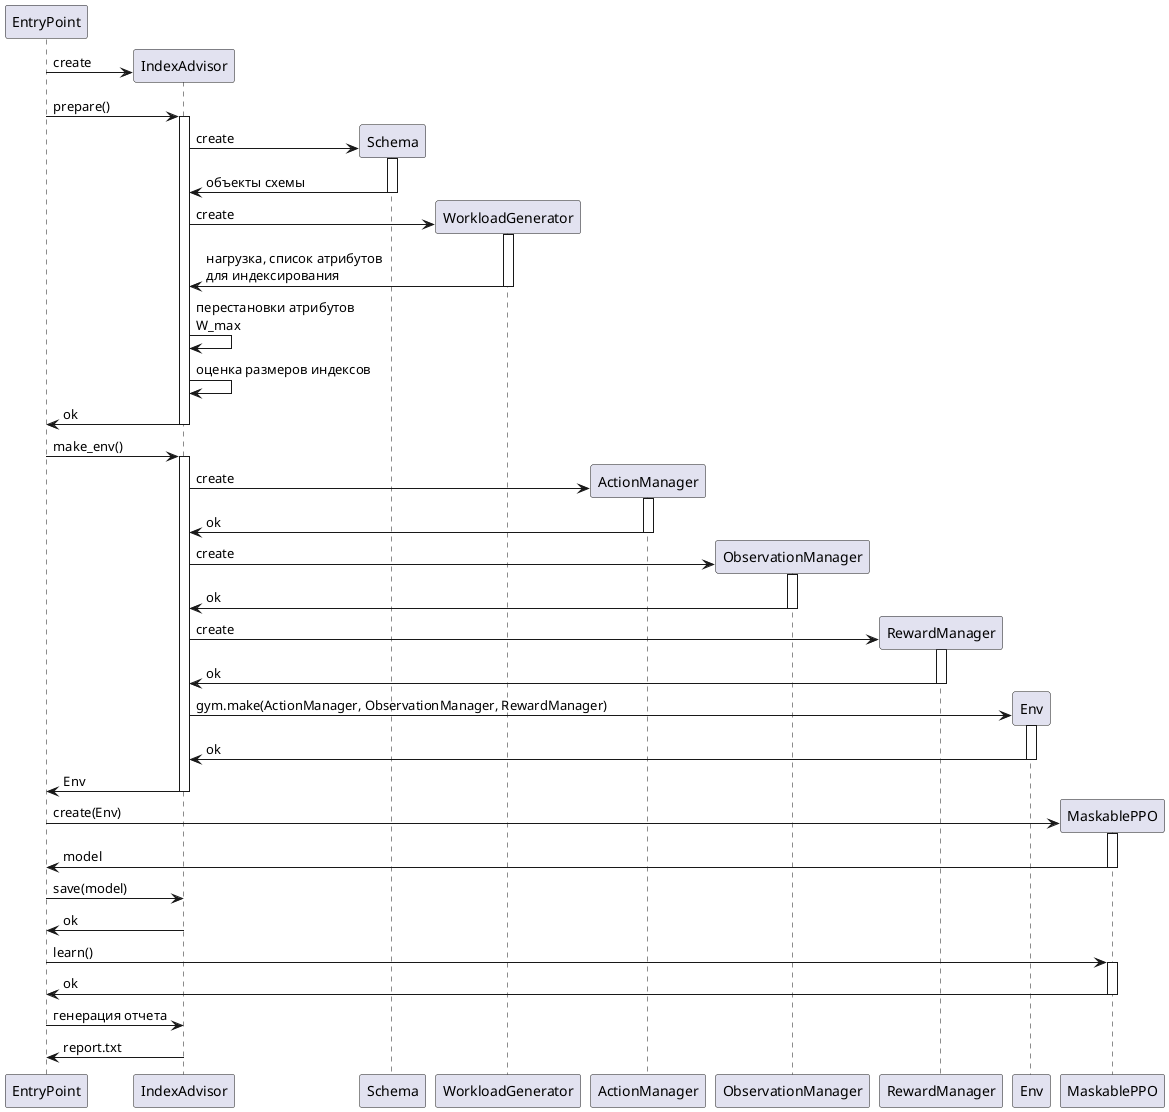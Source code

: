 @startuml
'https://plantuml.com/sequence-diagram

skinparam responseMessageBelowArrow true

participant EntryPoint

create IndexAdvisor
EntryPoint -> IndexAdvisor : create

EntryPoint -> IndexAdvisor : prepare()
activate IndexAdvisor

create Schema

IndexAdvisor -> Schema : create
activate Schema
Schema -> IndexAdvisor : объекты схемы
deactivate Schema

create WorkloadGenerator
IndexAdvisor -> WorkloadGenerator : create
activate WorkloadGenerator
WorkloadGenerator -> IndexAdvisor : нагрузка, список атрибутов \nдля индексирования
deactivate WorkloadGenerator

IndexAdvisor -> IndexAdvisor : перестановки атрибутов \nW_max

IndexAdvisor -> IndexAdvisor : оценка размеров индексов

IndexAdvisor -> EntryPoint : ok
deactivate IndexAdvisor


EntryPoint -> IndexAdvisor : make_env()
activate IndexAdvisor

create ActionManager
IndexAdvisor -> ActionManager : create
activate ActionManager
ActionManager -> IndexAdvisor : ok
deactivate ActionManager

create ObservationManager
IndexAdvisor -> ObservationManager : create
activate ObservationManager
ObservationManager -> IndexAdvisor : ok
deactivate ObservationManager

create RewardManager
IndexAdvisor -> RewardManager : create
activate RewardManager
RewardManager -> IndexAdvisor : ok
deactivate RewardManager

create Env
IndexAdvisor -> Env : gym.make(ActionManager, ObservationManager, RewardManager)
activate Env
Env -> IndexAdvisor : ok
deactivate Env

IndexAdvisor -> EntryPoint : Env
deactivate IndexAdvisor

create MaskablePPO
EntryPoint -> MaskablePPO : create(Env)
activate MaskablePPO
MaskablePPO -> EntryPoint : model
deactivate MaskablePPO

EntryPoint -> IndexAdvisor : save(model)
IndexAdvisor -> EntryPoint : ok

EntryPoint -> MaskablePPO : learn()
activate MaskablePPO
MaskablePPO -> EntryPoint : ok
deactivate MaskablePPO

EntryPoint -> IndexAdvisor : генерация отчета
IndexAdvisor -> EntryPoint : report.txt

@enduml